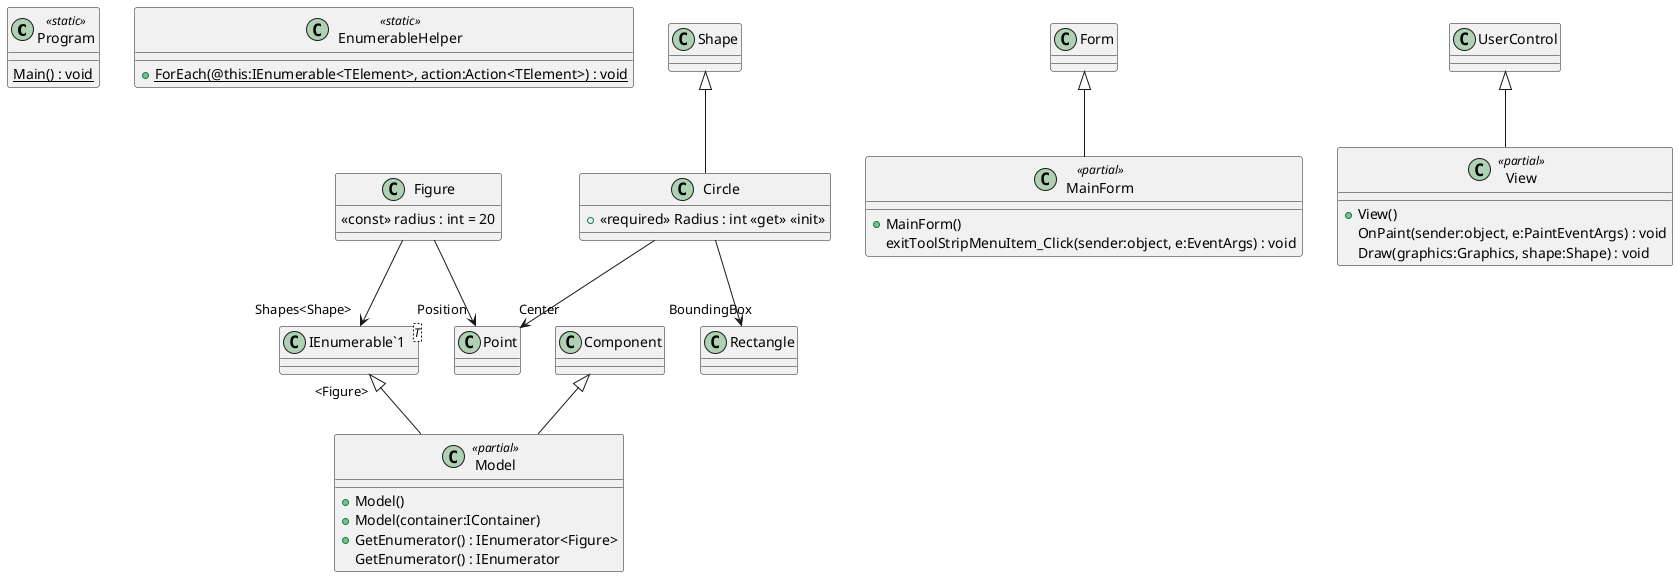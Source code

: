 @startuml
class Program <<static>> {
    {static} Main() : void
}
class EnumerableHelper <<static>> {
    + {static} ForEach(@this:IEnumerable<TElement>, action:Action<TElement>) : void
}
class Figure {
    <<const>> radius : int = 20
}
class "IEnumerable`1"<T> {
}
Figure --> "Position" Point
Figure --> "Shapes<Shape>" "IEnumerable`1"
class Model <<partial>> {
    + Model()
    + Model(container:IContainer)
    + GetEnumerator() : IEnumerator<Figure>
    GetEnumerator() : IEnumerator
}
class "IEnumerable`1"<T> {
}
Component <|-- Model
"IEnumerable`1" "<Figure>" <|-- Model
class Model <<partial>> {
}
class Shape {
}
class Circle {
    + <<required>> Radius : int <<get>> <<init>>
}
Shape <|-- Circle
Circle --> "Center" Point
Circle --> "BoundingBox" Rectangle
class MainForm <<partial>> {
    + MainForm()
    exitToolStripMenuItem_Click(sender:object, e:EventArgs) : void
}
Form <|-- MainForm
class MainForm <<partial>> {
}
class View <<partial>> {
    + View()
    OnPaint(sender:object, e:PaintEventArgs) : void
    Draw(graphics:Graphics, shape:Shape) : void
}
UserControl <|-- View
class View <<partial>> {
}
@enduml
